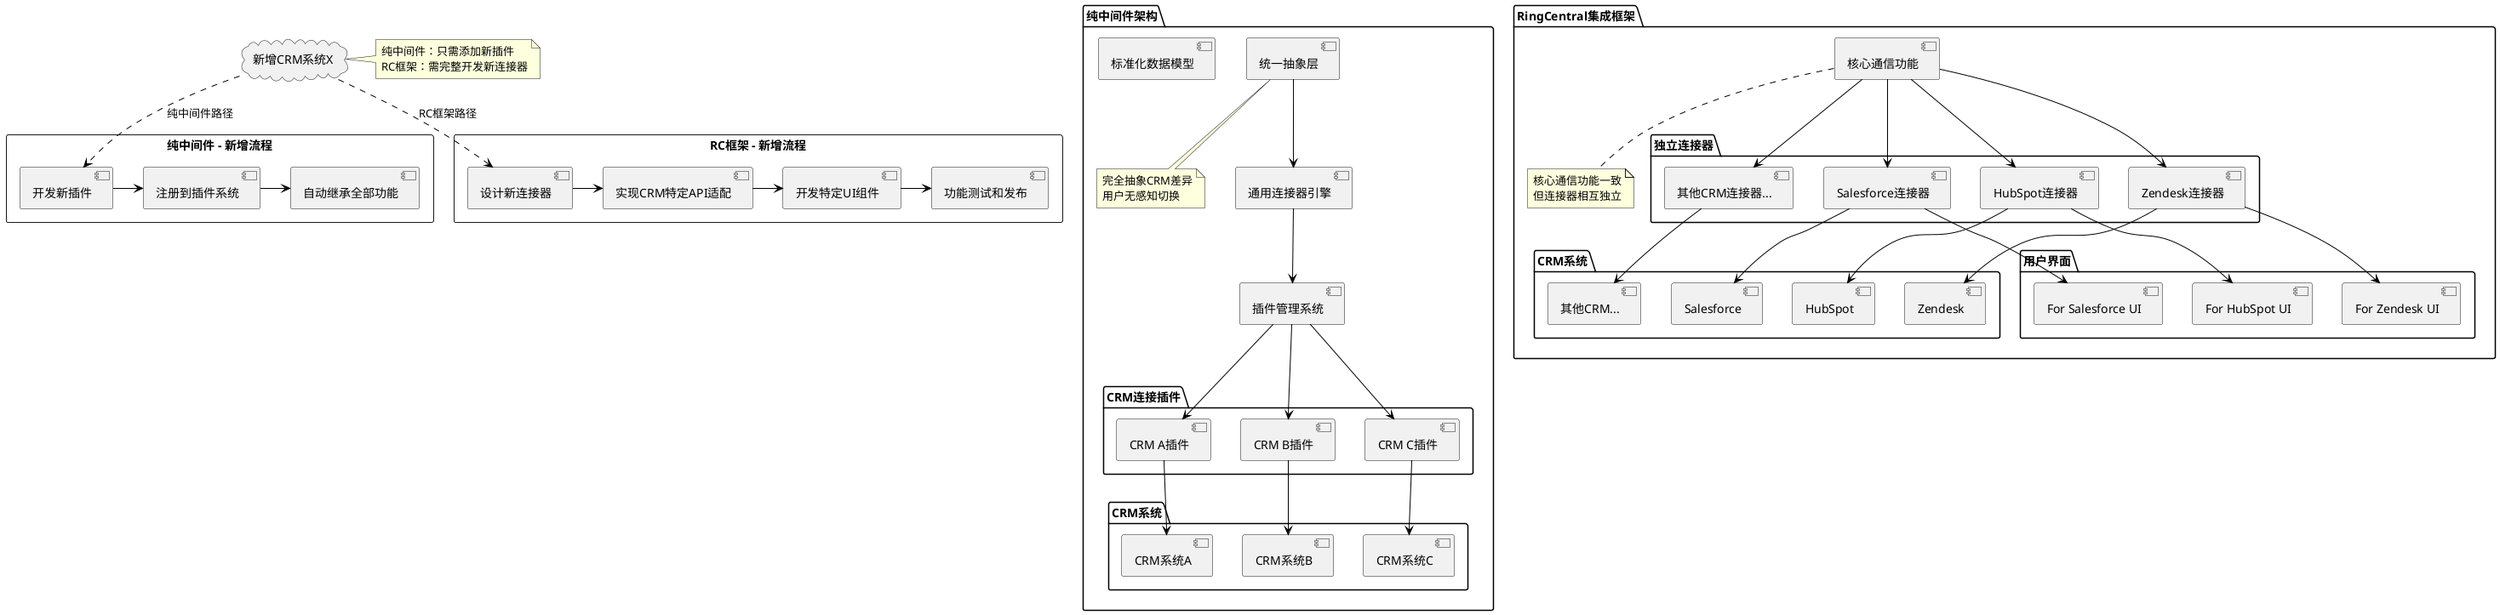 @startuml RingCentral-集成框架VS纯中间件

skinparam {
  BackgroundColor White
  ArrowColor Black
  BorderColor Black
}

package "纯中间件架构" {
  [统一抽象层] as AbstractLayer
  [标准化数据模型] as DataModel
  [通用连接器引擎] as ConnectorEngine
  [插件管理系统] as PluginSystem
  
  note bottom of AbstractLayer
    完全抽象CRM差异
    用户无感知切换
  end note
  
  package "CRM连接插件" {
    [CRM A插件] as PluginA
    [CRM B插件] as PluginB
    [CRM C插件] as PluginC
  }
  
  package "CRM系统" as PureCRMs {
    [CRM系统A] as PureCrmA
    [CRM系统B] as PureCrmB
    [CRM系统C] as PureCrmC
  }
  
  AbstractLayer --> ConnectorEngine
  ConnectorEngine --> PluginSystem
  PluginSystem --> PluginA
  PluginSystem --> PluginB
  PluginSystem --> PluginC
  
  PluginA --> PureCrmA
  PluginB --> PureCrmB
  PluginC --> PureCrmC
}

package "RingCentral集成框架" {
  [核心通信功能] as CoreComm
  
  package "独立连接器" {
    [Salesforce连接器] as SFConnector
    [HubSpot连接器] as HSConnector
    [Zendesk连接器] as ZDConnector
    [其他CRM连接器...] as OtherConnectors
  }
  
  package "CRM系统" as RCCRMs {
    [Salesforce] as Salesforce
    [HubSpot] as HubSpot
    [Zendesk] as Zendesk
    [其他CRM...] as OtherCRMs
  }
  
  package "用户界面" {
    [For Salesforce UI] as SFUI
    [For HubSpot UI] as HSUI
    [For Zendesk UI] as ZDUI
  }
  
  CoreComm --> SFConnector
  CoreComm --> HSConnector
  CoreComm --> ZDConnector
  CoreComm --> OtherConnectors
  
  SFConnector --> Salesforce
  HSConnector --> HubSpot
  ZDConnector --> Zendesk
  OtherConnectors --> OtherCRMs
  
  SFConnector --> SFUI
  HSConnector --> HSUI
  ZDConnector --> ZDUI
  
  note bottom of CoreComm
    核心通信功能一致
    但连接器相互独立
  end note
}

cloud "新增CRM系统X" as NewCRM

note right of NewCRM
  纯中间件：只需添加新插件
  RC框架：需完整开发新连接器
end note

rectangle "纯中间件 - 新增流程" {
  [开发新插件] as NewPlugin
  [注册到插件系统] as RegisterPlugin
  [自动继承全部功能] as InheritFeatures
  
  NewPlugin -right-> RegisterPlugin
  RegisterPlugin -right-> InheritFeatures
}

rectangle "RC框架 - 新增流程" {
  [设计新连接器] as DesignConnector
  [实现CRM特定API适配] as APIImplement
  [开发特定UI组件] as UIImplement
  [功能测试和发布] as ReleaseConnector
  
  DesignConnector -right-> APIImplement
  APIImplement -right-> UIImplement
  UIImplement -right-> ReleaseConnector
}

NewCRM ..> NewPlugin : 纯中间件路径
NewCRM ..> DesignConnector : RC框架路径

@enduml 